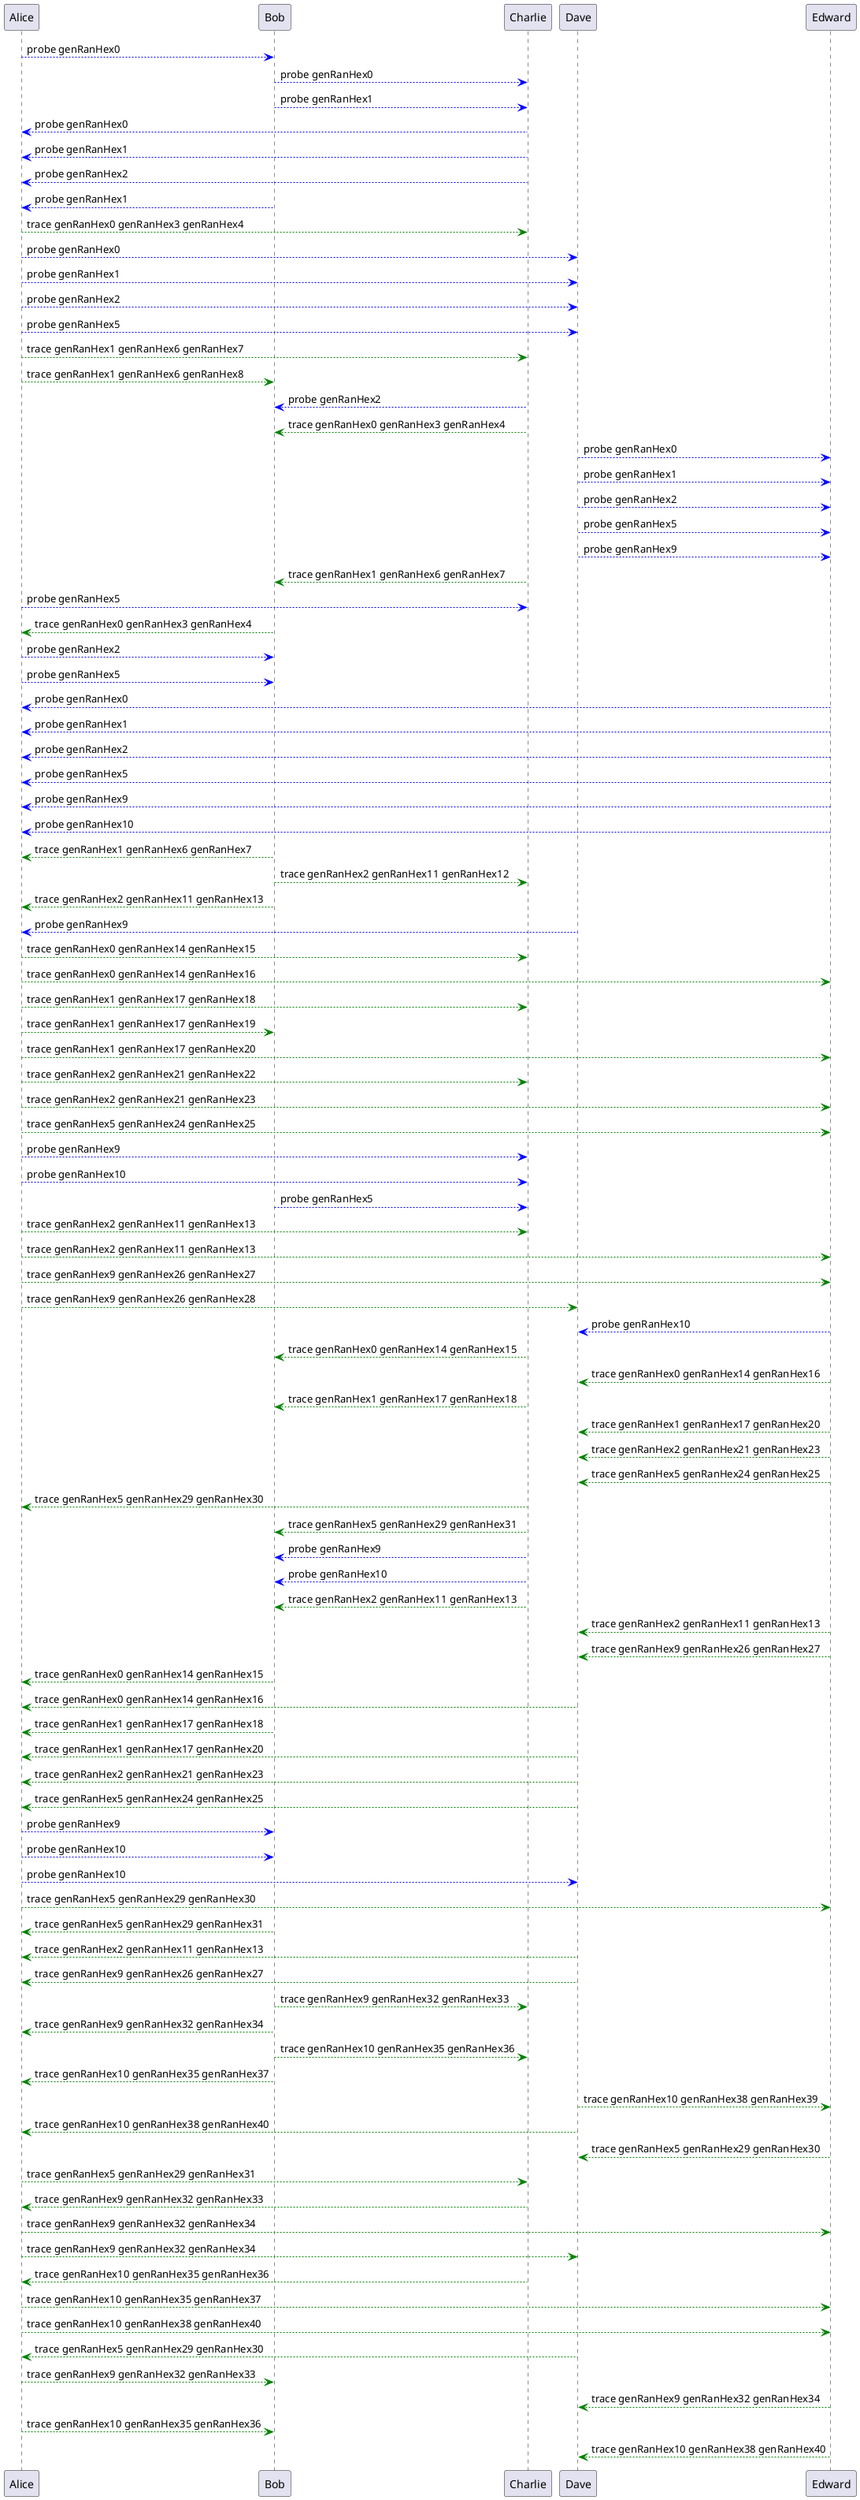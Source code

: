 @startuml messages
Alice -[#blue]-> Bob: probe genRanHex0
Bob -[#blue]-> Charlie: probe genRanHex0
Bob -[#blue]-> Charlie: probe genRanHex1
Charlie -[#blue]-> Alice: probe genRanHex0
Charlie -[#blue]-> Alice: probe genRanHex1
Charlie -[#blue]-> Alice: probe genRanHex2
Bob -[#blue]-> Alice: probe genRanHex1
Alice -[#green]-> Charlie: trace genRanHex0 genRanHex3 genRanHex4
Alice -[#blue]-> Dave: probe genRanHex0
Alice -[#blue]-> Dave: probe genRanHex1
Alice -[#blue]-> Dave: probe genRanHex2
Alice -[#blue]-> Dave: probe genRanHex5
Alice -[#green]-> Charlie: trace genRanHex1 genRanHex6 genRanHex7
Alice -[#green]-> Bob: trace genRanHex1 genRanHex6 genRanHex8
Charlie -[#blue]-> Bob: probe genRanHex2
Charlie -[#green]-> Bob: trace genRanHex0 genRanHex3 genRanHex4
Dave -[#blue]-> Edward: probe genRanHex0
Dave -[#blue]-> Edward: probe genRanHex1
Dave -[#blue]-> Edward: probe genRanHex2
Dave -[#blue]-> Edward: probe genRanHex5
Dave -[#blue]-> Edward: probe genRanHex9
Charlie -[#green]-> Bob: trace genRanHex1 genRanHex6 genRanHex7
Alice -[#blue]-> Charlie: probe genRanHex5
Bob -[#green]-> Alice: trace genRanHex0 genRanHex3 genRanHex4
Alice -[#blue]-> Bob: probe genRanHex2
Alice -[#blue]-> Bob: probe genRanHex5
Edward -[#blue]-> Alice: probe genRanHex0
Edward -[#blue]-> Alice: probe genRanHex1
Edward -[#blue]-> Alice: probe genRanHex2
Edward -[#blue]-> Alice: probe genRanHex5
Edward -[#blue]-> Alice: probe genRanHex9
Edward -[#blue]-> Alice: probe genRanHex10
Bob -[#green]-> Alice: trace genRanHex1 genRanHex6 genRanHex7
Bob -[#green]-> Charlie: trace genRanHex2 genRanHex11 genRanHex12
Bob -[#green]-> Alice: trace genRanHex2 genRanHex11 genRanHex13
Dave -[#blue]-> Alice: probe genRanHex9
Alice -[#green]-> Charlie: trace genRanHex0 genRanHex14 genRanHex15
Alice -[#green]-> Edward: trace genRanHex0 genRanHex14 genRanHex16
Alice -[#green]-> Charlie: trace genRanHex1 genRanHex17 genRanHex18
Alice -[#green]-> Bob: trace genRanHex1 genRanHex17 genRanHex19
Alice -[#green]-> Edward: trace genRanHex1 genRanHex17 genRanHex20
Alice -[#green]-> Charlie: trace genRanHex2 genRanHex21 genRanHex22
Alice -[#green]-> Edward: trace genRanHex2 genRanHex21 genRanHex23
Alice -[#green]-> Edward: trace genRanHex5 genRanHex24 genRanHex25
Alice -[#blue]-> Charlie: probe genRanHex9
Alice -[#blue]-> Charlie: probe genRanHex10
Bob -[#blue]-> Charlie: probe genRanHex5
Alice -[#green]-> Charlie: trace genRanHex2 genRanHex11 genRanHex13
Alice -[#green]-> Edward: trace genRanHex2 genRanHex11 genRanHex13
Alice -[#green]-> Edward: trace genRanHex9 genRanHex26 genRanHex27
Alice -[#green]-> Dave: trace genRanHex9 genRanHex26 genRanHex28
Edward -[#blue]-> Dave: probe genRanHex10
Charlie -[#green]-> Bob: trace genRanHex0 genRanHex14 genRanHex15
Edward -[#green]-> Dave: trace genRanHex0 genRanHex14 genRanHex16
Charlie -[#green]-> Bob: trace genRanHex1 genRanHex17 genRanHex18
Edward -[#green]-> Dave: trace genRanHex1 genRanHex17 genRanHex20
Edward -[#green]-> Dave: trace genRanHex2 genRanHex21 genRanHex23
Edward -[#green]-> Dave: trace genRanHex5 genRanHex24 genRanHex25
Charlie -[#green]-> Alice: trace genRanHex5 genRanHex29 genRanHex30
Charlie -[#green]-> Bob: trace genRanHex5 genRanHex29 genRanHex31
Charlie -[#blue]-> Bob: probe genRanHex9
Charlie -[#blue]-> Bob: probe genRanHex10
Charlie -[#green]-> Bob: trace genRanHex2 genRanHex11 genRanHex13
Edward -[#green]-> Dave: trace genRanHex2 genRanHex11 genRanHex13
Edward -[#green]-> Dave: trace genRanHex9 genRanHex26 genRanHex27
Bob -[#green]-> Alice: trace genRanHex0 genRanHex14 genRanHex15
Dave -[#green]-> Alice: trace genRanHex0 genRanHex14 genRanHex16
Bob -[#green]-> Alice: trace genRanHex1 genRanHex17 genRanHex18
Dave -[#green]-> Alice: trace genRanHex1 genRanHex17 genRanHex20
Dave -[#green]-> Alice: trace genRanHex2 genRanHex21 genRanHex23
Dave -[#green]-> Alice: trace genRanHex5 genRanHex24 genRanHex25
Alice -[#blue]-> Bob: probe genRanHex9
Alice -[#blue]-> Bob: probe genRanHex10
Alice -[#blue]-> Dave: probe genRanHex10
Alice -[#green]-> Edward: trace genRanHex5 genRanHex29 genRanHex30
Bob -[#green]-> Alice: trace genRanHex5 genRanHex29 genRanHex31
Dave -[#green]-> Alice: trace genRanHex2 genRanHex11 genRanHex13
Dave -[#green]-> Alice: trace genRanHex9 genRanHex26 genRanHex27
Bob -[#green]-> Charlie: trace genRanHex9 genRanHex32 genRanHex33
Bob -[#green]-> Alice: trace genRanHex9 genRanHex32 genRanHex34
Bob -[#green]-> Charlie: trace genRanHex10 genRanHex35 genRanHex36
Bob -[#green]-> Alice: trace genRanHex10 genRanHex35 genRanHex37
Dave -[#green]-> Edward: trace genRanHex10 genRanHex38 genRanHex39
Dave -[#green]-> Alice: trace genRanHex10 genRanHex38 genRanHex40
Edward -[#green]-> Dave: trace genRanHex5 genRanHex29 genRanHex30
Alice -[#green]-> Charlie: trace genRanHex5 genRanHex29 genRanHex31
Charlie -[#green]-> Alice: trace genRanHex9 genRanHex32 genRanHex33
Alice -[#green]-> Edward: trace genRanHex9 genRanHex32 genRanHex34
Alice -[#green]-> Dave: trace genRanHex9 genRanHex32 genRanHex34
Charlie -[#green]-> Alice: trace genRanHex10 genRanHex35 genRanHex36
Alice -[#green]-> Edward: trace genRanHex10 genRanHex35 genRanHex37
Alice -[#green]-> Edward: trace genRanHex10 genRanHex38 genRanHex40
Dave -[#green]-> Alice: trace genRanHex5 genRanHex29 genRanHex30
Alice -[#green]-> Bob: trace genRanHex9 genRanHex32 genRanHex33
Edward -[#green]-> Dave: trace genRanHex9 genRanHex32 genRanHex34
Alice -[#green]-> Bob: trace genRanHex10 genRanHex35 genRanHex36
Edward -[#green]-> Dave: trace genRanHex10 genRanHex38 genRanHex40
@enduml
